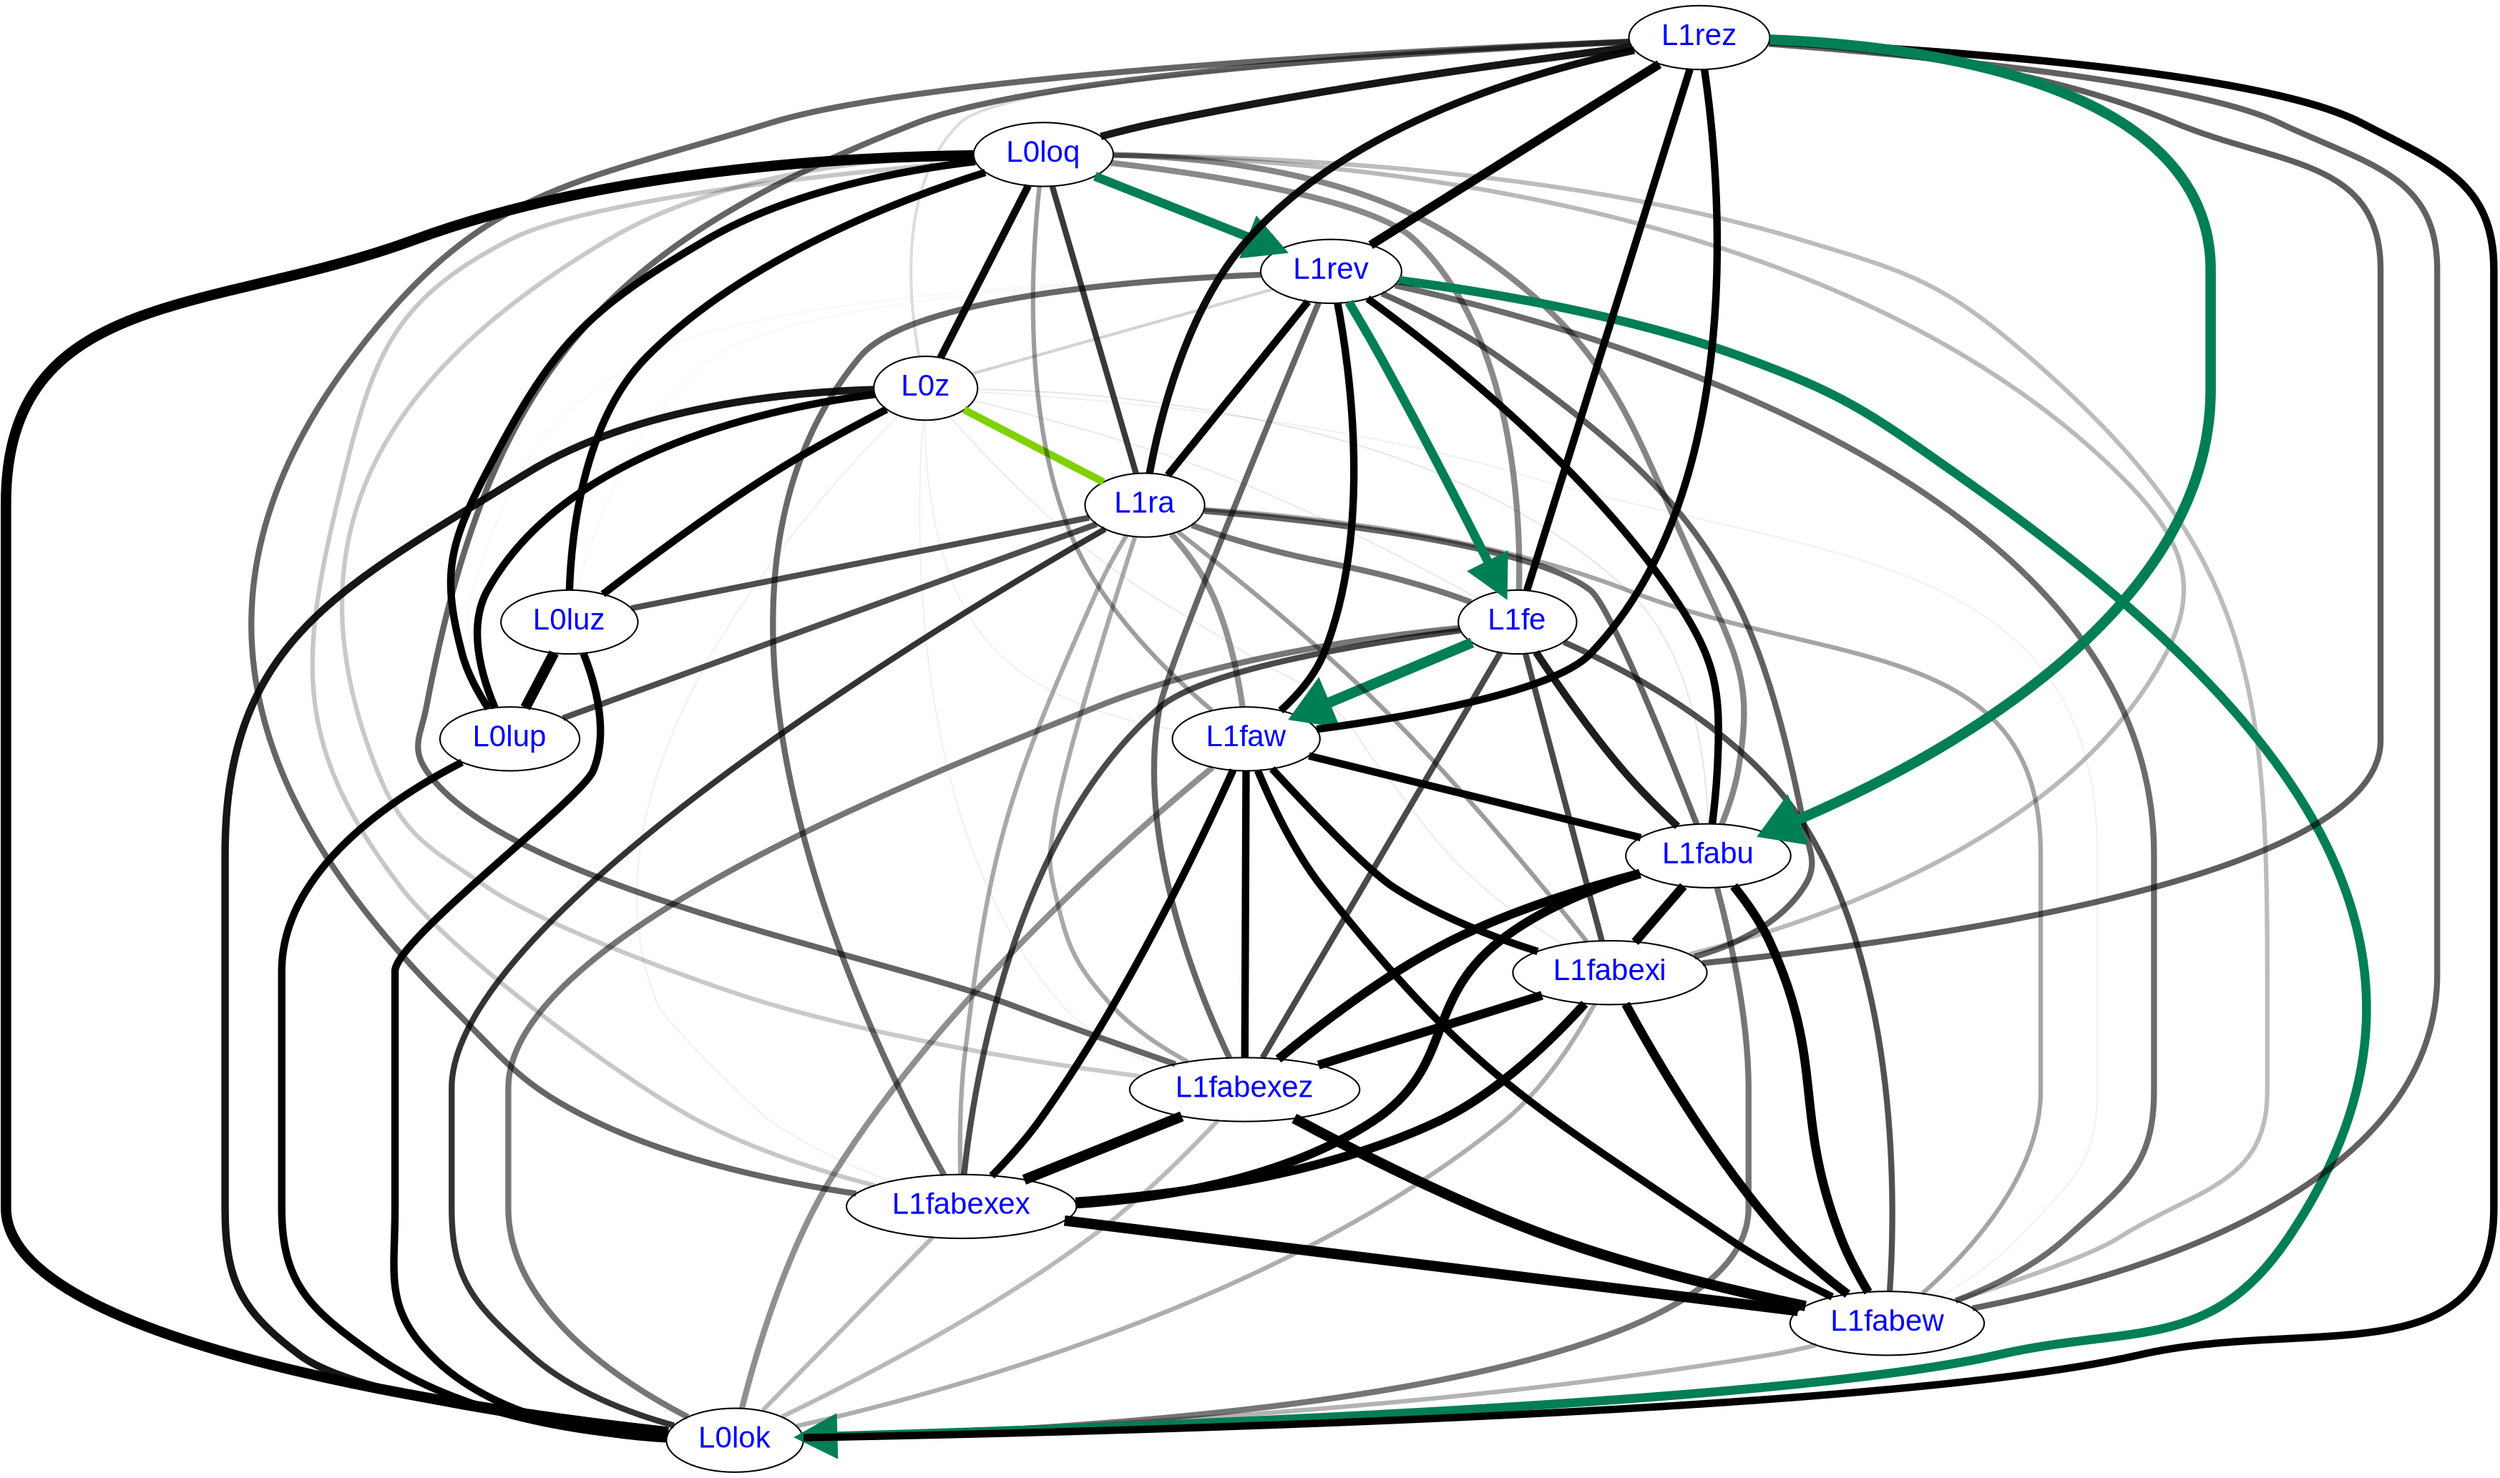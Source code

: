 digraph LanguageGraph
{
  splines=true;
  node [ fontname=Arial, fontcolor=blue, fontsize=20];
  L0lok [pos="600.0,800.0", width="0.1", height="0.05"];
  L0loq [pos="400.0,800.0", width="0.1", height="0.05"];
  L0lup [pos="400.0,400.0", width="0.1", height="0.05"];
  L0luz [pos="600.0,600.0", width="0.1", height="0.05"];
  L0z [pos="800.0,600.0", width="0.1", height="0.05"];
  L1fabew [pos="800.0,1800.0", width="0.1", height="0.05"];
  L1fabexex [pos="1000.0,1600.0", width="0.1", height="0.05"];
  L1fabexez [pos="800.0,1600.0", width="0.1", height="0.05"];
  L1fabexi [pos="1000.0,1800.0", width="0.1", height="0.05"];
  L1fabu [pos="600.0,1400.0", width="0.1", height="0.05"];
  L1faw [pos="800.0,1200.0", width="0.1", height="0.05"];
  L1fe [pos="800.0,1000.0", width="0.1", height="0.05"];
  L1ra [pos="800.0,800.0", width="0.1", height="0.05"];
  L1rev [pos="600.0,1000.0", width="0.1", height="0.05"];
  L1rez [pos="600.0,1200.0", width="0.1", height="0.05"];
subgraph undirected
{
  edge [dir=none];
  L0loq -> L0lok [color="#000000ff",penwidth="7"];
  L0lup -> L0lok [color="#000000ff",penwidth="5"];
  L0luz -> L0lok [color="#000000fd",penwidth="5"];
  L0z -> L0lok [color="#000000e9",penwidth="5"];
  L1fabew -> L0lok [color="#0000004c",penwidth="3"];
  L1fabexex -> L0lok [color="#00000047",penwidth="3"];
  L1fabexez -> L0lok [color="#00000046",penwidth="3"];
  L1fabexi -> L0lok [color="#00000051",penwidth="3"];
  L1fabu -> L0lok [color="#0000008a",penwidth="4"];
  L1faw -> L0lok [color="#00000070",penwidth="4"];
  L1fe -> L0lok [color="#00000089",penwidth="4"];
  L1ra -> L0lok [color="#000000cc",penwidth="4"];
  L1rez -> L0lok [color="#000000ff",penwidth="5"];
  L0lup -> L0loq [color="#000000ff",penwidth="5"];
  L0luz -> L0loq [color="#000000ff",penwidth="5"];
  L0z -> L0loq [color="#000000f6",penwidth="5"];
  L1fabew -> L0loq [color="#00000043",penwidth="3"];
  L1fabexex -> L0loq [color="#00000038",penwidth="3"];
  L1fabexez -> L0loq [color="#00000036",penwidth="3"];
  L1fabexi -> L0loq [color="#00000046",penwidth="3"];
  L1fabu -> L0loq [color="#0000007a",penwidth="4"];
  L1faw -> L0loq [color="#00000062",penwidth="3"];
  L1fe -> L0loq [color="#00000076",penwidth="4"];
  L1ra -> L0loq [color="#000000c6",penwidth="4"];
  L1rez -> L0loq [color="#000000e8",penwidth="5"];
  L0luz -> L0lup [color="#000000ff",penwidth="7"];
  L0z -> L0lup [color="#000000ff",penwidth="5"];
  L1ra -> L0lup [color="#000000b2",penwidth="4"];
  L1rev -> L0lup [color="#00000007",penwidth="1"];
  L0z -> L0luz [color="#000000ff",penwidth="5"];
  L1ra -> L0luz [color="#000000b1",penwidth="4"];
  L1rev -> L0luz [color="#00000007",penwidth="1"];
  L1fabew -> L0z [color="#0000000e",penwidth="1"];
  L1fabexex -> L0z [color="#0000000f",penwidth="1"];
  L1fabexez -> L0z [color="#0000000f",penwidth="1"];
  L1fabexi -> L0z [color="#00000014",penwidth="1"];
  L1fabu -> L0z [color="#00000018",penwidth="1"];
  L1faw -> L0z [color="#0000000f",penwidth="1"];
  L1fe -> L0z [color="#00000015",penwidth="1"];
  L1rev -> L0z [color="#0000002c",penwidth="2"];
  L1rez -> L0z [color="#00000022",penwidth="2"];
  L1fabexex -> L1fabew [color="#000000ff",penwidth="7"];
  L1fabexez -> L1fabew [color="#000000ff",penwidth="7"];
  L1fabexi -> L1fabew [color="#000000ff",penwidth="6"];
  L1fabu -> L1fabew [color="#000000ff",penwidth="6"];
  L1faw -> L1fabew [color="#000000ff",penwidth="5"];
  L1fe -> L1fabew [color="#000000ae",penwidth="4"];
  L1ra -> L1fabew [color="#0000005a",penwidth="3"];
  L1rev -> L1fabew [color="#00000093",penwidth="4"];
  L1rez -> L1fabew [color="#0000009e",penwidth="4"];
  L1fabexez -> L1fabexex [color="#000000ff",penwidth="7"];
  L1fabexi -> L1fabexex [color="#000000ff",penwidth="6"];
  L1fabu -> L1fabexex [color="#000000ff",penwidth="6"];
  L1faw -> L1fabexex [color="#000000ff",penwidth="5"];
  L1fe -> L1fabexex [color="#000000b5",penwidth="4"];
  L1ra -> L1fabexex [color="#00000057",penwidth="3"];
  L1rev -> L1fabexex [color="#00000097",penwidth="4"];
  L1rez -> L1fabexex [color="#0000009a",penwidth="4"];
  L1fabexi -> L1fabexez [color="#000000ff",penwidth="6"];
  L1fabu -> L1fabexez [color="#000000ff",penwidth="6"];
  L1faw -> L1fabexez [color="#000000ff",penwidth="5"];
  L1fe -> L1fabexez [color="#000000b6",penwidth="4"];
  L1ra -> L1fabexez [color="#00000057",penwidth="3"];
  L1rev -> L1fabexez [color="#00000099",penwidth="4"];
  L1rez -> L1fabexez [color="#0000009b",penwidth="4"];
  L1fabu -> L1fabexi [color="#000000ff",penwidth="6"];
  L1faw -> L1fabexi [color="#000000ff",penwidth="5"];
  L1fe -> L1fabexi [color="#000000b6",penwidth="4"];
  L1ra -> L1fabexi [color="#00000063",penwidth="3"];
  L1rev -> L1fabexi [color="#0000009e",penwidth="4"];
  L1rez -> L1fabexi [color="#000000a1",penwidth="4"];
  L1faw -> L1fabu [color="#000000ff",penwidth="5"];
  L1fe -> L1fabu [color="#000000e2",penwidth="5"];
  L1ra -> L1fabu [color="#0000009b",penwidth="4"];
  L1rev -> L1fabu [color="#000000ff",penwidth="5"];
  L1ra -> L1faw [color="#0000006e",penwidth="4"];
  L1rev -> L1faw [color="#000000ff",penwidth="5"];
  L1rez -> L1faw [color="#000000ff",penwidth="5"];
  L1ra -> L1fe [color="#0000008a",penwidth="4"];
  L1rez -> L1fe [color="#000000ff",penwidth="5"];
  L1rev -> L1ra [color="#000000ff",penwidth="5"];
  L1rez -> L1ra [color="#000000f3",penwidth="5"];
  L1rez -> L1rev [color="#000000ff",penwidth="6"];
}
subgraph bidirected
{
  edge [dir=none];
  L0z -> L1ra [color="#80d100ff",penwidth="5"];
}
subgraph directed
{
  edge [arrowsize=2];
  L1rev -> L0lok [color="#007e56ff",penwidth="6"];
  L0loq -> L1rev [color="#007e56ff",penwidth="6"];
  L1rez -> L1fabu [color="#007e56ff",penwidth="7"];
  L1fe -> L1faw [color="#007e56ff",penwidth="7"];
  L1rev -> L1fe [color="#007e56ff",penwidth="6"];
}
subgraph directedPreset
{
  edge [arrowsize=2];
}
}
